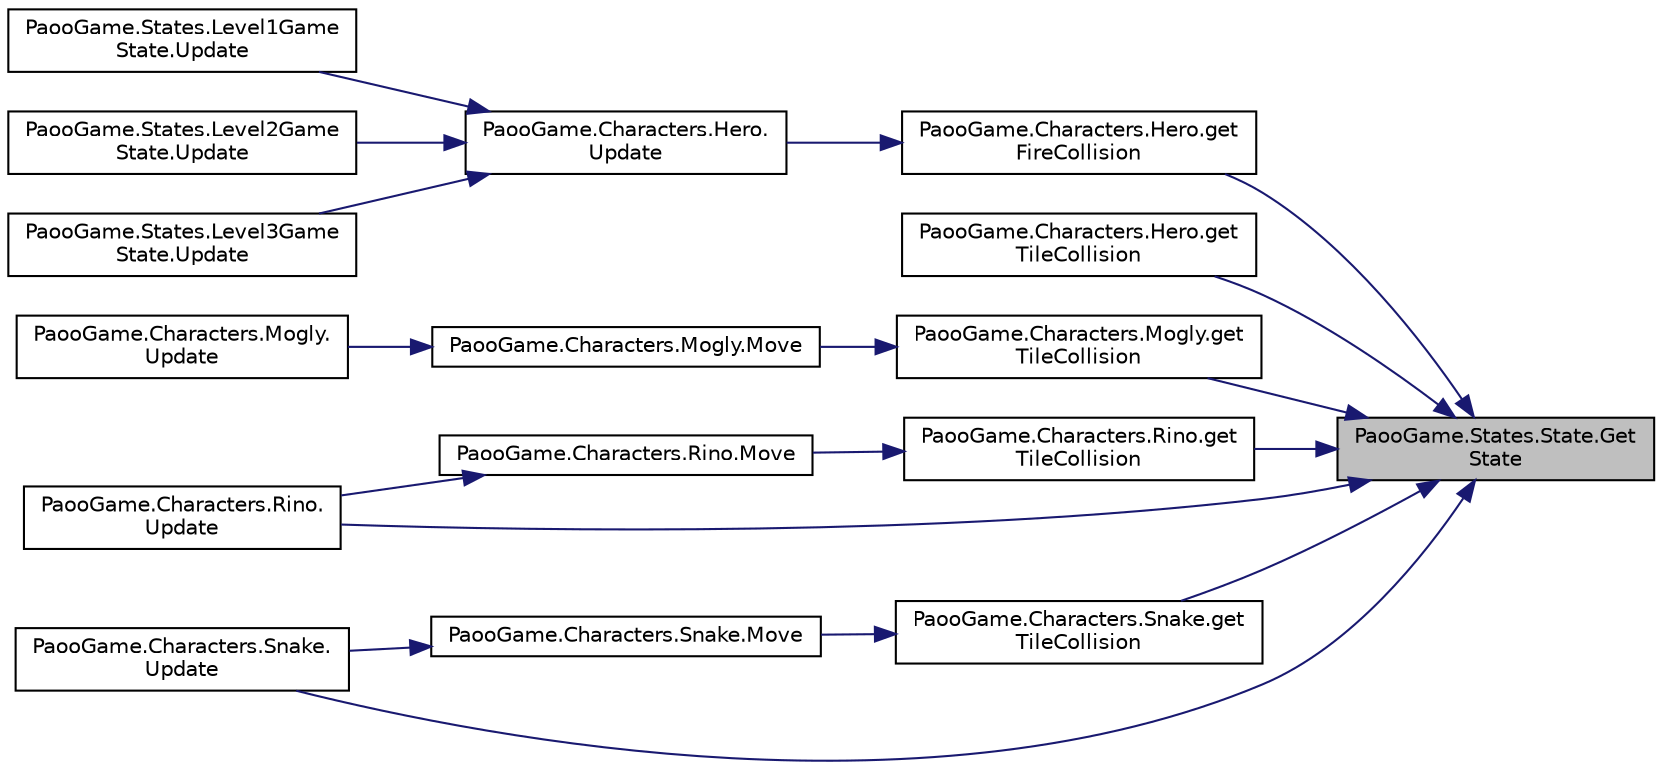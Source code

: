 digraph "PaooGame.States.State.GetState"
{
 // LATEX_PDF_SIZE
  edge [fontname="Helvetica",fontsize="10",labelfontname="Helvetica",labelfontsize="10"];
  node [fontname="Helvetica",fontsize="10",shape=record];
  rankdir="RL";
  Node1 [label="PaooGame.States.State.Get\lState",height=0.2,width=0.4,color="black", fillcolor="grey75", style="filled", fontcolor="black",tooltip="Returneaza starea curenta."];
  Node1 -> Node2 [dir="back",color="midnightblue",fontsize="10",style="solid"];
  Node2 [label="PaooGame.Characters.Hero.get\lFireCollision",height=0.2,width=0.4,color="black", fillcolor="white", style="filled",URL="$class_paoo_game_1_1_characters_1_1_hero.html#a5e32195f6f5b1a3432d18cce844eefa3",tooltip="Se returneaza coliziunile cu focul."];
  Node2 -> Node3 [dir="back",color="midnightblue",fontsize="10",style="solid"];
  Node3 [label="PaooGame.Characters.Hero.\lUpdate",height=0.2,width=0.4,color="black", fillcolor="white", style="filled",URL="$class_paoo_game_1_1_characters_1_1_hero.html#aa3b509e5ee41c2d0c59256d593103a13",tooltip="Se actualizeaza pozitia prin mutare si viata."];
  Node3 -> Node4 [dir="back",color="midnightblue",fontsize="10",style="solid"];
  Node4 [label="PaooGame.States.Level1Game\lState.Update",height=0.2,width=0.4,color="black", fillcolor="white", style="filled",URL="$class_paoo_game_1_1_states_1_1_level1_game_state.html#adcfbf27e52b7e7678289dff4b33b04eb",tooltip="Actualizeaza starea curenta a meniului."];
  Node3 -> Node5 [dir="back",color="midnightblue",fontsize="10",style="solid"];
  Node5 [label="PaooGame.States.Level2Game\lState.Update",height=0.2,width=0.4,color="black", fillcolor="white", style="filled",URL="$class_paoo_game_1_1_states_1_1_level2_game_state.html#a6941f67fbe2b052f12bdb91f220780f6",tooltip="Actualizeaza starea curenta a nivelului 2."];
  Node3 -> Node6 [dir="back",color="midnightblue",fontsize="10",style="solid"];
  Node6 [label="PaooGame.States.Level3Game\lState.Update",height=0.2,width=0.4,color="black", fillcolor="white", style="filled",URL="$class_paoo_game_1_1_states_1_1_level3_game_state.html#ab95ee73d642506adb84fb58bb63b9866",tooltip="Actualizeaza starea curenta a nivelului."];
  Node1 -> Node7 [dir="back",color="midnightblue",fontsize="10",style="solid"];
  Node7 [label="PaooGame.Characters.Hero.get\lTileCollision",height=0.2,width=0.4,color="black", fillcolor="white", style="filled",URL="$class_paoo_game_1_1_characters_1_1_hero.html#a27957170cf6162dc322ca55b6c5ae75d",tooltip="Se returneza coliziunile cu dalele."];
  Node1 -> Node8 [dir="back",color="midnightblue",fontsize="10",style="solid"];
  Node8 [label="PaooGame.Characters.Mogly.get\lTileCollision",height=0.2,width=0.4,color="black", fillcolor="white", style="filled",URL="$class_paoo_game_1_1_characters_1_1_mogly.html#a52f9b26b4a82cbfe07f13bb7eb3aafdd",tooltip="Returneaza coliziunile."];
  Node8 -> Node9 [dir="back",color="midnightblue",fontsize="10",style="solid"];
  Node9 [label="PaooGame.Characters.Mogly.Move",height=0.2,width=0.4,color="black", fillcolor="white", style="filled",URL="$class_paoo_game_1_1_characters_1_1_mogly.html#adb4d350d38b513041a4ecbde1e53d829",tooltip="Actualizeaza miscarile lui Mogly."];
  Node9 -> Node10 [dir="back",color="midnightblue",fontsize="10",style="solid"];
  Node10 [label="PaooGame.Characters.Mogly.\lUpdate",height=0.2,width=0.4,color="black", fillcolor="white", style="filled",URL="$class_paoo_game_1_1_characters_1_1_mogly.html#aa23a59326c59d36a5d3957d142e42fcd",tooltip="Actualizeaza pozitia lui Mogly."];
  Node1 -> Node11 [dir="back",color="midnightblue",fontsize="10",style="solid"];
  Node11 [label="PaooGame.Characters.Rino.get\lTileCollision",height=0.2,width=0.4,color="black", fillcolor="white", style="filled",URL="$class_paoo_game_1_1_characters_1_1_rino.html#ae4be6945498bdb5b753dab20e0e83333",tooltip="Returneaza coliziunile."];
  Node11 -> Node12 [dir="back",color="midnightblue",fontsize="10",style="solid"];
  Node12 [label="PaooGame.Characters.Rino.Move",height=0.2,width=0.4,color="black", fillcolor="white", style="filled",URL="$class_paoo_game_1_1_characters_1_1_rino.html#a6a00ad801578b407723bc1019768a389",tooltip="Actualizeaza miscarile mamutului."];
  Node12 -> Node13 [dir="back",color="midnightblue",fontsize="10",style="solid"];
  Node13 [label="PaooGame.Characters.Rino.\lUpdate",height=0.2,width=0.4,color="black", fillcolor="white", style="filled",URL="$class_paoo_game_1_1_characters_1_1_rino.html#a1988549eefd0afa92fd5d52df6a4eefa",tooltip="Actualizeaza mamutul."];
  Node1 -> Node14 [dir="back",color="midnightblue",fontsize="10",style="solid"];
  Node14 [label="PaooGame.Characters.Snake.get\lTileCollision",height=0.2,width=0.4,color="black", fillcolor="white", style="filled",URL="$class_paoo_game_1_1_characters_1_1_snake.html#ac49289451e6d66b3edbf81431d90449d",tooltip="Returneaza coliziunile sarpelui cu elemente din harta."];
  Node14 -> Node15 [dir="back",color="midnightblue",fontsize="10",style="solid"];
  Node15 [label="PaooGame.Characters.Snake.Move",height=0.2,width=0.4,color="black", fillcolor="white", style="filled",URL="$class_paoo_game_1_1_characters_1_1_snake.html#a1d34f75ef5268d8f77ae1f964dac44b2",tooltip="Actualizeaza miscarile sarpelui."];
  Node15 -> Node16 [dir="back",color="midnightblue",fontsize="10",style="solid"];
  Node16 [label="PaooGame.Characters.Snake.\lUpdate",height=0.2,width=0.4,color="black", fillcolor="white", style="filled",URL="$class_paoo_game_1_1_characters_1_1_snake.html#a1d5a73cf62cbdf64b38b61b761bd7931",tooltip="Actualizeaza sarpele."];
  Node1 -> Node13 [dir="back",color="midnightblue",fontsize="10",style="solid"];
  Node1 -> Node16 [dir="back",color="midnightblue",fontsize="10",style="solid"];
}
